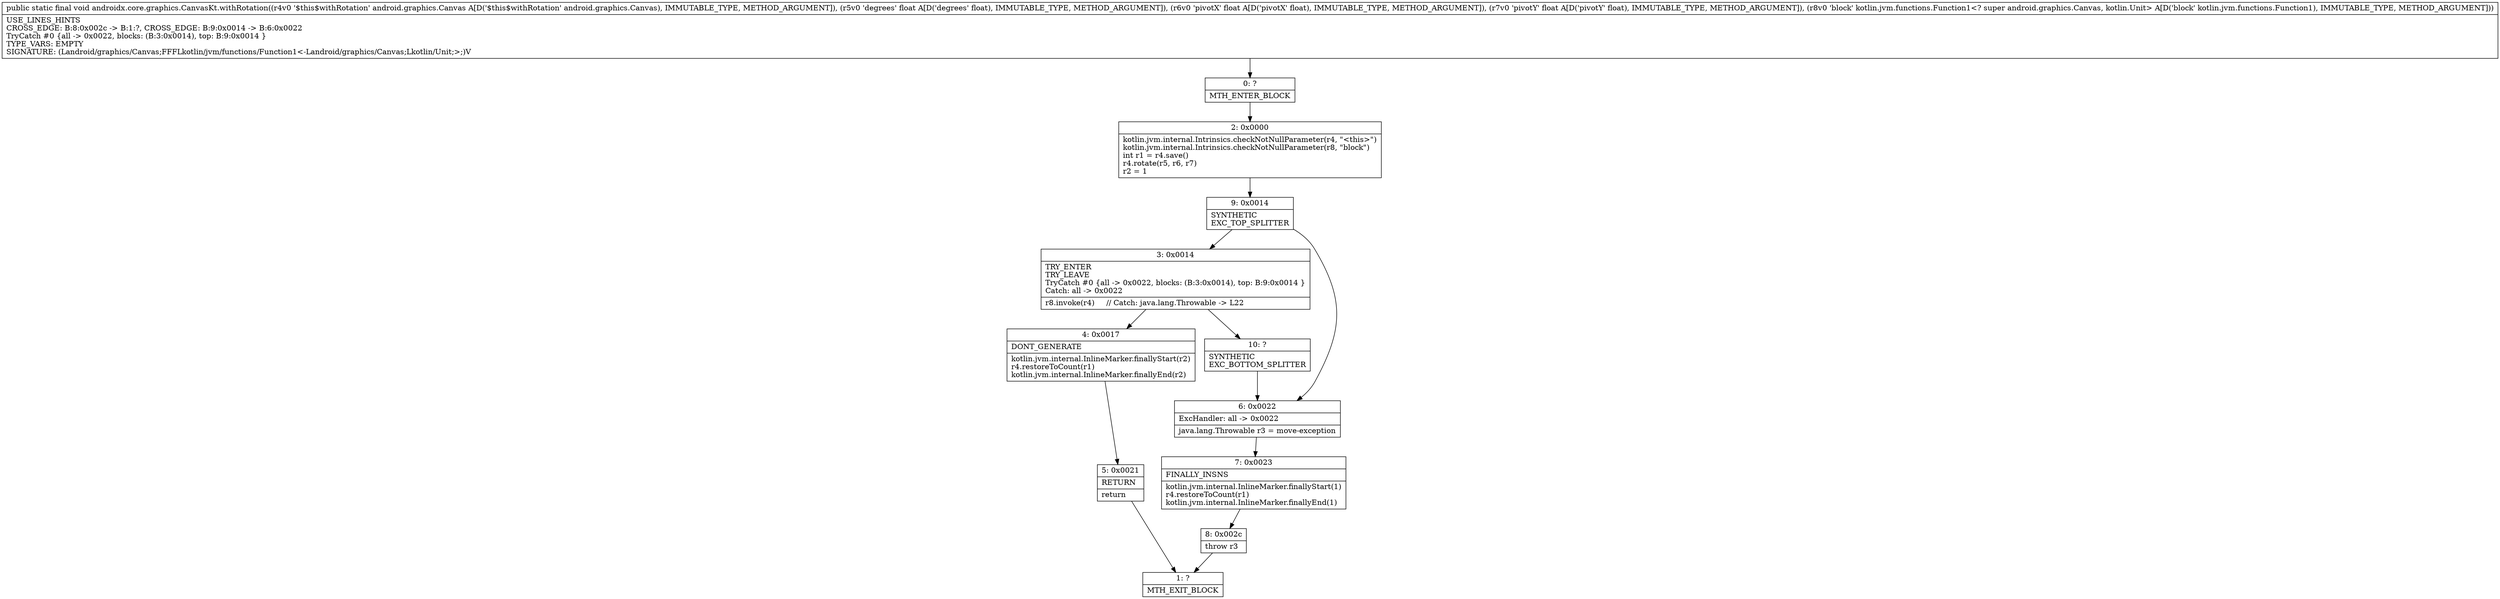digraph "CFG forandroidx.core.graphics.CanvasKt.withRotation(Landroid\/graphics\/Canvas;FFFLkotlin\/jvm\/functions\/Function1;)V" {
Node_0 [shape=record,label="{0\:\ ?|MTH_ENTER_BLOCK\l}"];
Node_2 [shape=record,label="{2\:\ 0x0000|kotlin.jvm.internal.Intrinsics.checkNotNullParameter(r4, \"\<this\>\")\lkotlin.jvm.internal.Intrinsics.checkNotNullParameter(r8, \"block\")\lint r1 = r4.save()\lr4.rotate(r5, r6, r7)\lr2 = 1\l}"];
Node_9 [shape=record,label="{9\:\ 0x0014|SYNTHETIC\lEXC_TOP_SPLITTER\l}"];
Node_3 [shape=record,label="{3\:\ 0x0014|TRY_ENTER\lTRY_LEAVE\lTryCatch #0 \{all \-\> 0x0022, blocks: (B:3:0x0014), top: B:9:0x0014 \}\lCatch: all \-\> 0x0022\l|r8.invoke(r4)     \/\/ Catch: java.lang.Throwable \-\> L22\l}"];
Node_4 [shape=record,label="{4\:\ 0x0017|DONT_GENERATE\l|kotlin.jvm.internal.InlineMarker.finallyStart(r2)\lr4.restoreToCount(r1)\lkotlin.jvm.internal.InlineMarker.finallyEnd(r2)\l}"];
Node_5 [shape=record,label="{5\:\ 0x0021|RETURN\l|return\l}"];
Node_1 [shape=record,label="{1\:\ ?|MTH_EXIT_BLOCK\l}"];
Node_10 [shape=record,label="{10\:\ ?|SYNTHETIC\lEXC_BOTTOM_SPLITTER\l}"];
Node_6 [shape=record,label="{6\:\ 0x0022|ExcHandler: all \-\> 0x0022\l|java.lang.Throwable r3 = move\-exception\l}"];
Node_7 [shape=record,label="{7\:\ 0x0023|FINALLY_INSNS\l|kotlin.jvm.internal.InlineMarker.finallyStart(1)\lr4.restoreToCount(r1)\lkotlin.jvm.internal.InlineMarker.finallyEnd(1)\l}"];
Node_8 [shape=record,label="{8\:\ 0x002c|throw r3\l}"];
MethodNode[shape=record,label="{public static final void androidx.core.graphics.CanvasKt.withRotation((r4v0 '$this$withRotation' android.graphics.Canvas A[D('$this$withRotation' android.graphics.Canvas), IMMUTABLE_TYPE, METHOD_ARGUMENT]), (r5v0 'degrees' float A[D('degrees' float), IMMUTABLE_TYPE, METHOD_ARGUMENT]), (r6v0 'pivotX' float A[D('pivotX' float), IMMUTABLE_TYPE, METHOD_ARGUMENT]), (r7v0 'pivotY' float A[D('pivotY' float), IMMUTABLE_TYPE, METHOD_ARGUMENT]), (r8v0 'block' kotlin.jvm.functions.Function1\<? super android.graphics.Canvas, kotlin.Unit\> A[D('block' kotlin.jvm.functions.Function1), IMMUTABLE_TYPE, METHOD_ARGUMENT]))  | USE_LINES_HINTS\lCROSS_EDGE: B:8:0x002c \-\> B:1:?, CROSS_EDGE: B:9:0x0014 \-\> B:6:0x0022\lTryCatch #0 \{all \-\> 0x0022, blocks: (B:3:0x0014), top: B:9:0x0014 \}\lTYPE_VARS: EMPTY\lSIGNATURE: (Landroid\/graphics\/Canvas;FFFLkotlin\/jvm\/functions\/Function1\<\-Landroid\/graphics\/Canvas;Lkotlin\/Unit;\>;)V\l}"];
MethodNode -> Node_0;Node_0 -> Node_2;
Node_2 -> Node_9;
Node_9 -> Node_3;
Node_9 -> Node_6;
Node_3 -> Node_4;
Node_3 -> Node_10;
Node_4 -> Node_5;
Node_5 -> Node_1;
Node_10 -> Node_6;
Node_6 -> Node_7;
Node_7 -> Node_8;
Node_8 -> Node_1;
}

